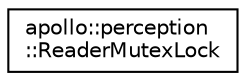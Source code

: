 digraph "Graphical Class Hierarchy"
{
  edge [fontname="Helvetica",fontsize="10",labelfontname="Helvetica",labelfontsize="10"];
  node [fontname="Helvetica",fontsize="10",shape=record];
  rankdir="LR";
  Node1 [label="apollo::perception\l::ReaderMutexLock",height=0.2,width=0.4,color="black", fillcolor="white", style="filled",URL="$classapollo_1_1perception_1_1ReaderMutexLock.html"];
}
